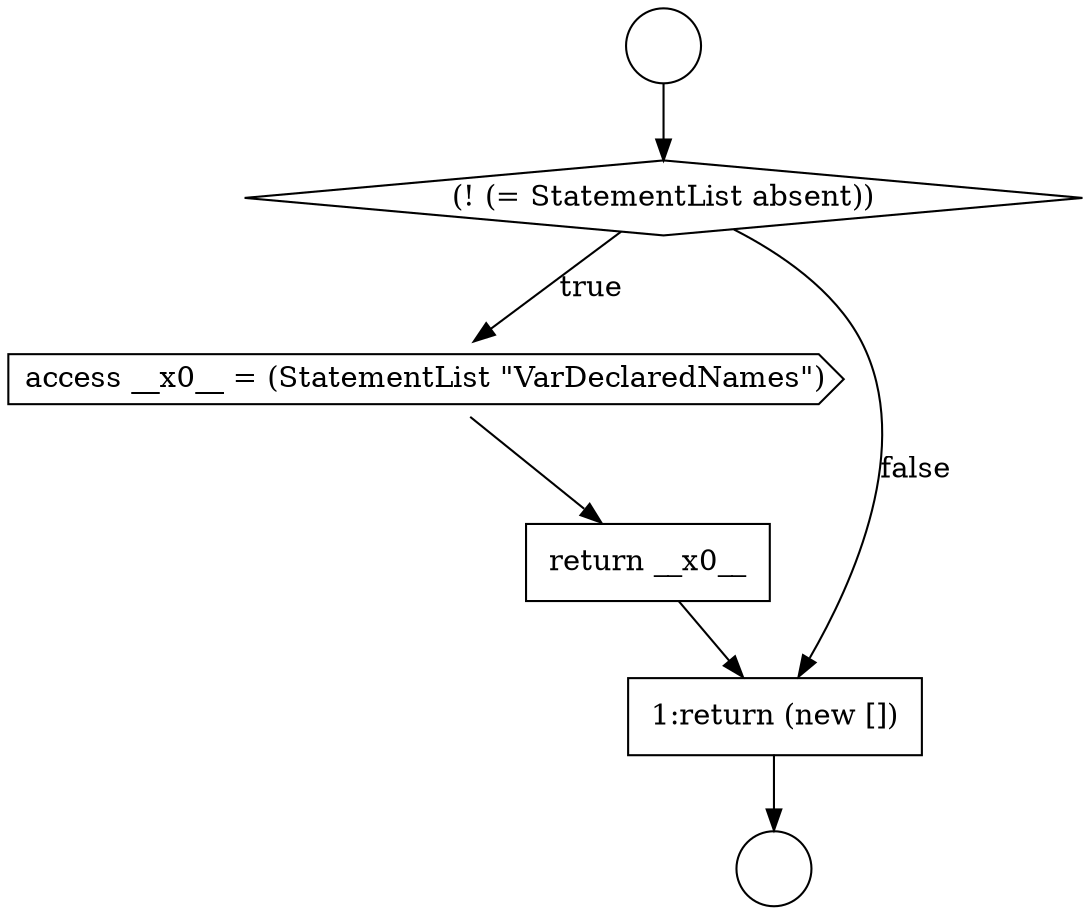 digraph {
  node7116 [shape=circle label=" " color="black" fillcolor="white" style=filled]
  node7118 [shape=diamond, label=<<font color="black">(! (= StatementList absent))</font>> color="black" fillcolor="white" style=filled]
  node7119 [shape=cds, label=<<font color="black">access __x0__ = (StatementList &quot;VarDeclaredNames&quot;)</font>> color="black" fillcolor="white" style=filled]
  node7117 [shape=circle label=" " color="black" fillcolor="white" style=filled]
  node7120 [shape=none, margin=0, label=<<font color="black">
    <table border="0" cellborder="1" cellspacing="0" cellpadding="10">
      <tr><td align="left">return __x0__</td></tr>
    </table>
  </font>> color="black" fillcolor="white" style=filled]
  node7121 [shape=none, margin=0, label=<<font color="black">
    <table border="0" cellborder="1" cellspacing="0" cellpadding="10">
      <tr><td align="left">1:return (new [])</td></tr>
    </table>
  </font>> color="black" fillcolor="white" style=filled]
  node7118 -> node7119 [label=<<font color="black">true</font>> color="black"]
  node7118 -> node7121 [label=<<font color="black">false</font>> color="black"]
  node7120 -> node7121 [ color="black"]
  node7119 -> node7120 [ color="black"]
  node7121 -> node7117 [ color="black"]
  node7116 -> node7118 [ color="black"]
}
